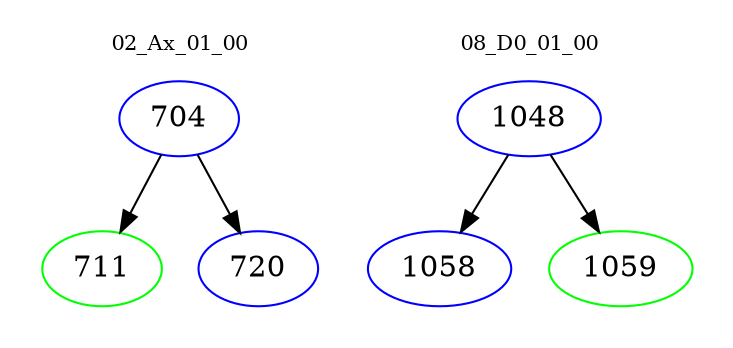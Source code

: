 digraph{
subgraph cluster_0 {
color = white
label = "02_Ax_01_00";
fontsize=10;
T0_704 [label="704", color="blue"]
T0_704 -> T0_711 [color="black"]
T0_711 [label="711", color="green"]
T0_704 -> T0_720 [color="black"]
T0_720 [label="720", color="blue"]
}
subgraph cluster_1 {
color = white
label = "08_D0_01_00";
fontsize=10;
T1_1048 [label="1048", color="blue"]
T1_1048 -> T1_1058 [color="black"]
T1_1058 [label="1058", color="blue"]
T1_1048 -> T1_1059 [color="black"]
T1_1059 [label="1059", color="green"]
}
}
